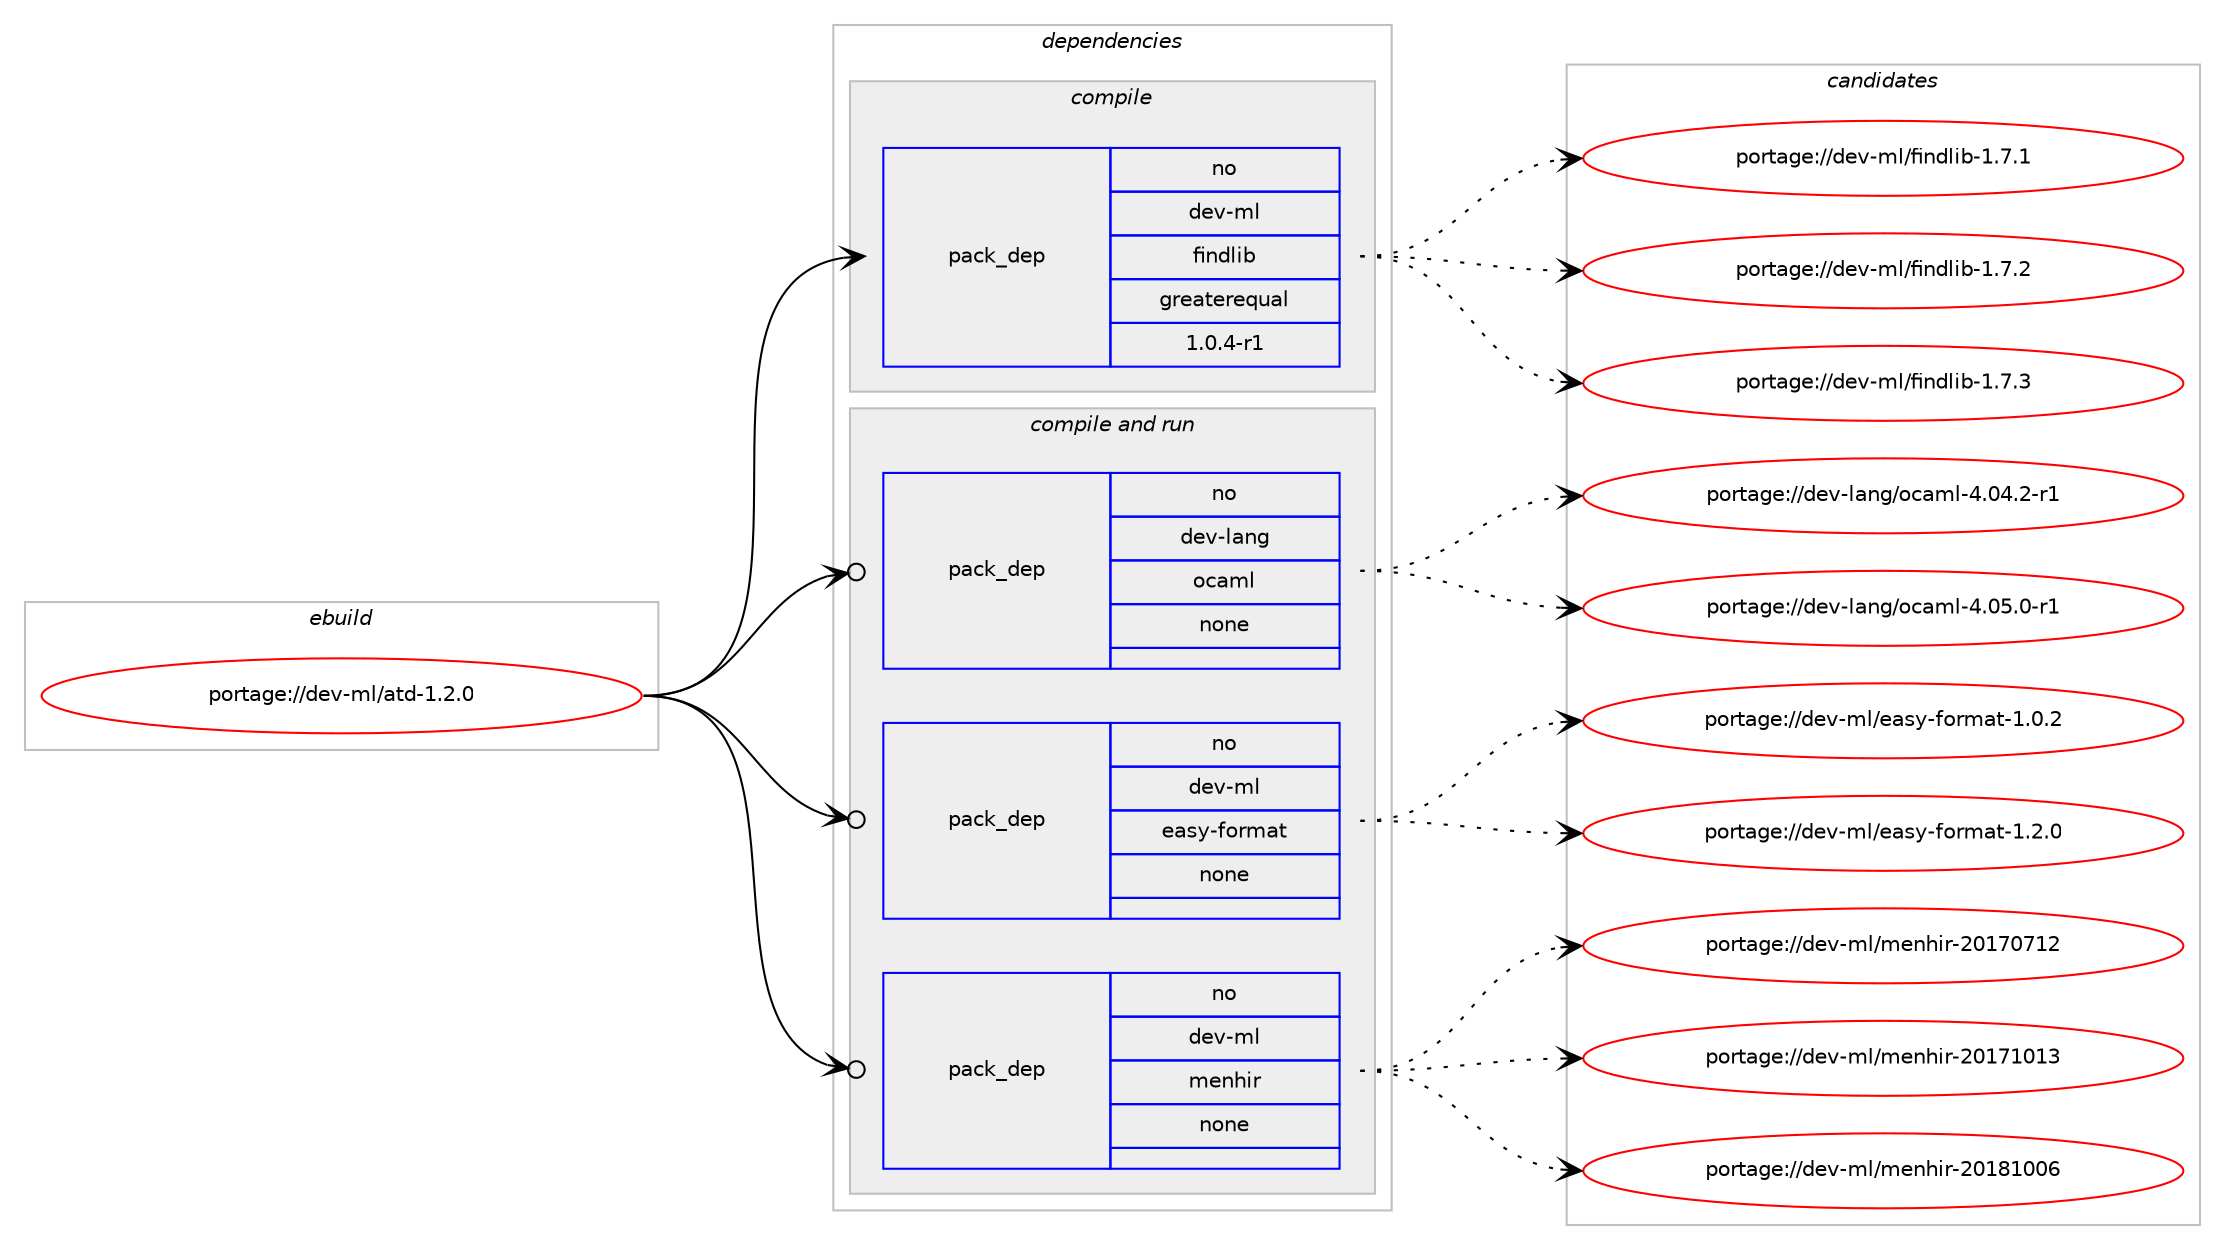 digraph prolog {

# *************
# Graph options
# *************

newrank=true;
concentrate=true;
compound=true;
graph [rankdir=LR,fontname=Helvetica,fontsize=10,ranksep=1.5];#, ranksep=2.5, nodesep=0.2];
edge  [arrowhead=vee];
node  [fontname=Helvetica,fontsize=10];

# **********
# The ebuild
# **********

subgraph cluster_leftcol {
color=gray;
rank=same;
label=<<i>ebuild</i>>;
id [label="portage://dev-ml/atd-1.2.0", color=red, width=4, href="../dev-ml/atd-1.2.0.svg"];
}

# ****************
# The dependencies
# ****************

subgraph cluster_midcol {
color=gray;
label=<<i>dependencies</i>>;
subgraph cluster_compile {
fillcolor="#eeeeee";
style=filled;
label=<<i>compile</i>>;
subgraph pack80276 {
dependency105740 [label=<<TABLE BORDER="0" CELLBORDER="1" CELLSPACING="0" CELLPADDING="4" WIDTH="220"><TR><TD ROWSPAN="6" CELLPADDING="30">pack_dep</TD></TR><TR><TD WIDTH="110">no</TD></TR><TR><TD>dev-ml</TD></TR><TR><TD>findlib</TD></TR><TR><TD>greaterequal</TD></TR><TR><TD>1.0.4-r1</TD></TR></TABLE>>, shape=none, color=blue];
}
id:e -> dependency105740:w [weight=20,style="solid",arrowhead="vee"];
}
subgraph cluster_compileandrun {
fillcolor="#eeeeee";
style=filled;
label=<<i>compile and run</i>>;
subgraph pack80277 {
dependency105741 [label=<<TABLE BORDER="0" CELLBORDER="1" CELLSPACING="0" CELLPADDING="4" WIDTH="220"><TR><TD ROWSPAN="6" CELLPADDING="30">pack_dep</TD></TR><TR><TD WIDTH="110">no</TD></TR><TR><TD>dev-lang</TD></TR><TR><TD>ocaml</TD></TR><TR><TD>none</TD></TR><TR><TD></TD></TR></TABLE>>, shape=none, color=blue];
}
id:e -> dependency105741:w [weight=20,style="solid",arrowhead="odotvee"];
subgraph pack80278 {
dependency105742 [label=<<TABLE BORDER="0" CELLBORDER="1" CELLSPACING="0" CELLPADDING="4" WIDTH="220"><TR><TD ROWSPAN="6" CELLPADDING="30">pack_dep</TD></TR><TR><TD WIDTH="110">no</TD></TR><TR><TD>dev-ml</TD></TR><TR><TD>easy-format</TD></TR><TR><TD>none</TD></TR><TR><TD></TD></TR></TABLE>>, shape=none, color=blue];
}
id:e -> dependency105742:w [weight=20,style="solid",arrowhead="odotvee"];
subgraph pack80279 {
dependency105743 [label=<<TABLE BORDER="0" CELLBORDER="1" CELLSPACING="0" CELLPADDING="4" WIDTH="220"><TR><TD ROWSPAN="6" CELLPADDING="30">pack_dep</TD></TR><TR><TD WIDTH="110">no</TD></TR><TR><TD>dev-ml</TD></TR><TR><TD>menhir</TD></TR><TR><TD>none</TD></TR><TR><TD></TD></TR></TABLE>>, shape=none, color=blue];
}
id:e -> dependency105743:w [weight=20,style="solid",arrowhead="odotvee"];
}
subgraph cluster_run {
fillcolor="#eeeeee";
style=filled;
label=<<i>run</i>>;
}
}

# **************
# The candidates
# **************

subgraph cluster_choices {
rank=same;
color=gray;
label=<<i>candidates</i>>;

subgraph choice80276 {
color=black;
nodesep=1;
choiceportage100101118451091084710210511010010810598454946554649 [label="portage://dev-ml/findlib-1.7.1", color=red, width=4,href="../dev-ml/findlib-1.7.1.svg"];
choiceportage100101118451091084710210511010010810598454946554650 [label="portage://dev-ml/findlib-1.7.2", color=red, width=4,href="../dev-ml/findlib-1.7.2.svg"];
choiceportage100101118451091084710210511010010810598454946554651 [label="portage://dev-ml/findlib-1.7.3", color=red, width=4,href="../dev-ml/findlib-1.7.3.svg"];
dependency105740:e -> choiceportage100101118451091084710210511010010810598454946554649:w [style=dotted,weight="100"];
dependency105740:e -> choiceportage100101118451091084710210511010010810598454946554650:w [style=dotted,weight="100"];
dependency105740:e -> choiceportage100101118451091084710210511010010810598454946554651:w [style=dotted,weight="100"];
}
subgraph choice80277 {
color=black;
nodesep=1;
choiceportage1001011184510897110103471119997109108455246485246504511449 [label="portage://dev-lang/ocaml-4.04.2-r1", color=red, width=4,href="../dev-lang/ocaml-4.04.2-r1.svg"];
choiceportage1001011184510897110103471119997109108455246485346484511449 [label="portage://dev-lang/ocaml-4.05.0-r1", color=red, width=4,href="../dev-lang/ocaml-4.05.0-r1.svg"];
dependency105741:e -> choiceportage1001011184510897110103471119997109108455246485246504511449:w [style=dotted,weight="100"];
dependency105741:e -> choiceportage1001011184510897110103471119997109108455246485346484511449:w [style=dotted,weight="100"];
}
subgraph choice80278 {
color=black;
nodesep=1;
choiceportage1001011184510910847101971151214510211111410997116454946484650 [label="portage://dev-ml/easy-format-1.0.2", color=red, width=4,href="../dev-ml/easy-format-1.0.2.svg"];
choiceportage1001011184510910847101971151214510211111410997116454946504648 [label="portage://dev-ml/easy-format-1.2.0", color=red, width=4,href="../dev-ml/easy-format-1.2.0.svg"];
dependency105742:e -> choiceportage1001011184510910847101971151214510211111410997116454946484650:w [style=dotted,weight="100"];
dependency105742:e -> choiceportage1001011184510910847101971151214510211111410997116454946504648:w [style=dotted,weight="100"];
}
subgraph choice80279 {
color=black;
nodesep=1;
choiceportage1001011184510910847109101110104105114455048495548554950 [label="portage://dev-ml/menhir-20170712", color=red, width=4,href="../dev-ml/menhir-20170712.svg"];
choiceportage1001011184510910847109101110104105114455048495549484951 [label="portage://dev-ml/menhir-20171013", color=red, width=4,href="../dev-ml/menhir-20171013.svg"];
choiceportage1001011184510910847109101110104105114455048495649484854 [label="portage://dev-ml/menhir-20181006", color=red, width=4,href="../dev-ml/menhir-20181006.svg"];
dependency105743:e -> choiceportage1001011184510910847109101110104105114455048495548554950:w [style=dotted,weight="100"];
dependency105743:e -> choiceportage1001011184510910847109101110104105114455048495549484951:w [style=dotted,weight="100"];
dependency105743:e -> choiceportage1001011184510910847109101110104105114455048495649484854:w [style=dotted,weight="100"];
}
}

}
